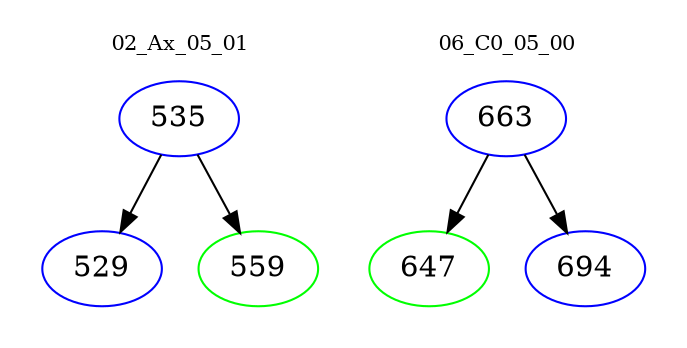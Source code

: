 digraph{
subgraph cluster_0 {
color = white
label = "02_Ax_05_01";
fontsize=10;
T0_535 [label="535", color="blue"]
T0_535 -> T0_529 [color="black"]
T0_529 [label="529", color="blue"]
T0_535 -> T0_559 [color="black"]
T0_559 [label="559", color="green"]
}
subgraph cluster_1 {
color = white
label = "06_C0_05_00";
fontsize=10;
T1_663 [label="663", color="blue"]
T1_663 -> T1_647 [color="black"]
T1_647 [label="647", color="green"]
T1_663 -> T1_694 [color="black"]
T1_694 [label="694", color="blue"]
}
}
